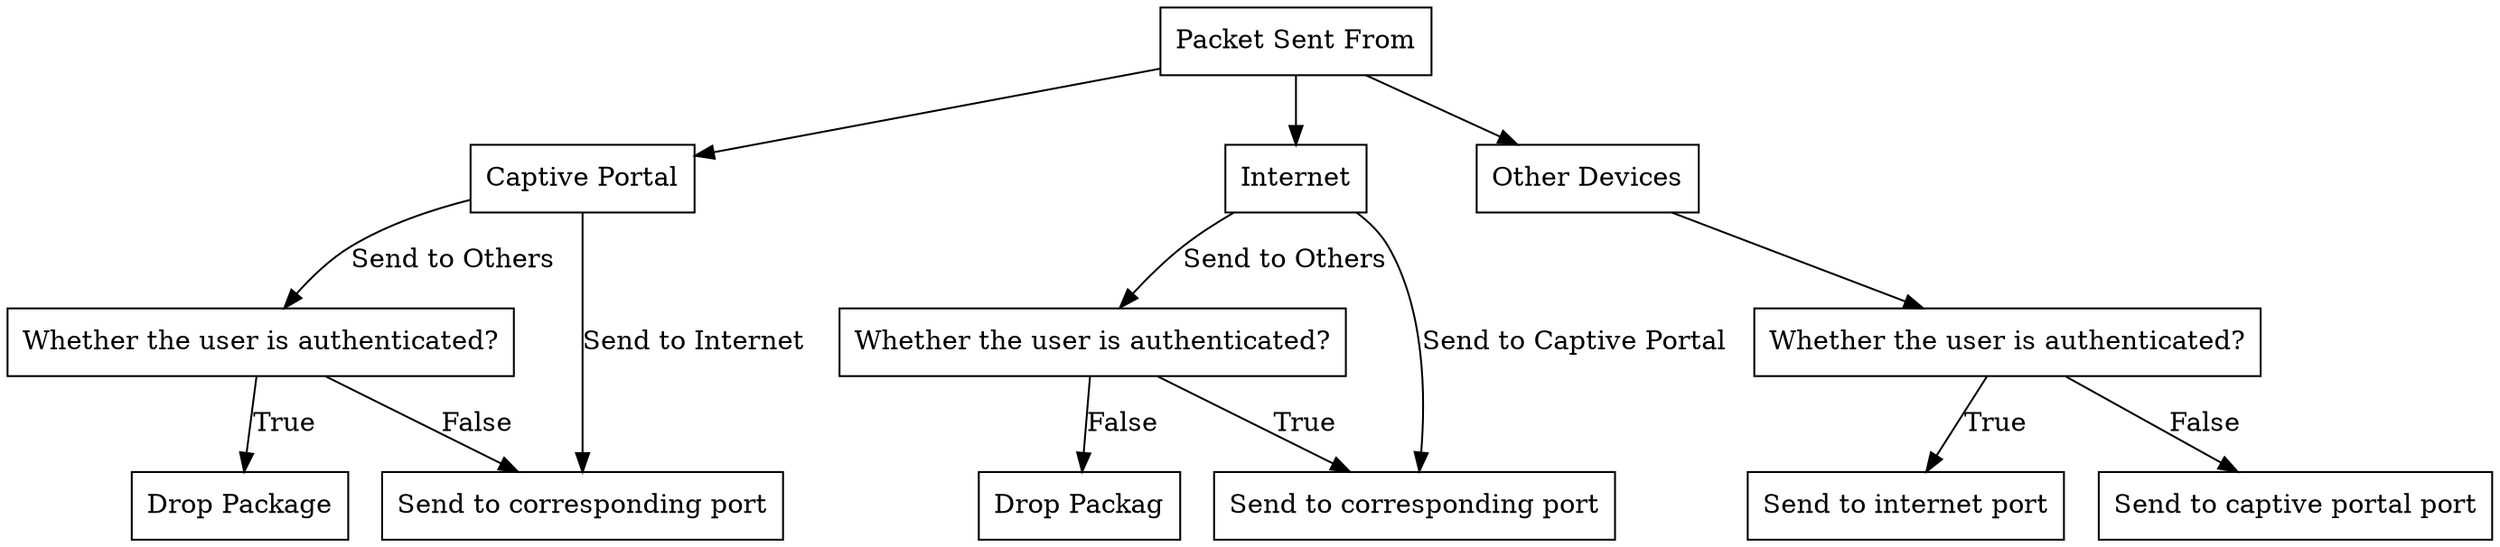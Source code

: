 digraph {
    node [shape=box]
    start [label="Packet Sent From"]
    
    captive_portal [label="Captive Portal"]
    internet [label="Internet"]
    other [label="Other Devices"]
    
    check_valid_1_1 [label="Whether the user is authenticated?"]
    check_valid_1_2 [label="Whether the user is authenticated?"]
    check_valid_2 [label="Whether the user is authenticated?"]
    
    // condition2 [label="packet.dst != self.internet_mac and self.check_valid(packet.dst)?"]
    
    drop_1 [label="Drop Package"]
    set_mod_1 [label="Send to corresponding port"]

    // condition4 [label="packet.dst != self.captive_portal_mac and not self.check_valid(packet.dst)?"]
    
    drop_2 [label="Drop Packag"]
    set_mod_2 [label="Send to corresponding port"]

    set_mod3 [label="Send to internet port"]
    set_mod4 [label="Send to captive portal port"]
    
    start -> captive_portal
    start -> internet
    start -> other
    other -> check_valid_2
    check_valid_2 -> set_mod3 [label="True"]
    check_valid_2 -> set_mod4 [label="False"]
    
    captive_portal -> set_mod_1 [label="Send to Internet"]
    captive_portal -> check_valid_1_1 [label="Send to Others"]
    internet -> set_mod_2 [label="Send to Captive Portal"]
    internet -> check_valid_1_2 [label="Send to Others"]
    
    check_valid_1_1 -> drop_1 [label="True"]
    check_valid_1_1 -> set_mod_1 [label="False"]
    
    check_valid_1_2 -> drop_2 [label="False"]
    check_valid_1_2 -> set_mod_2 [label="True"]
}
